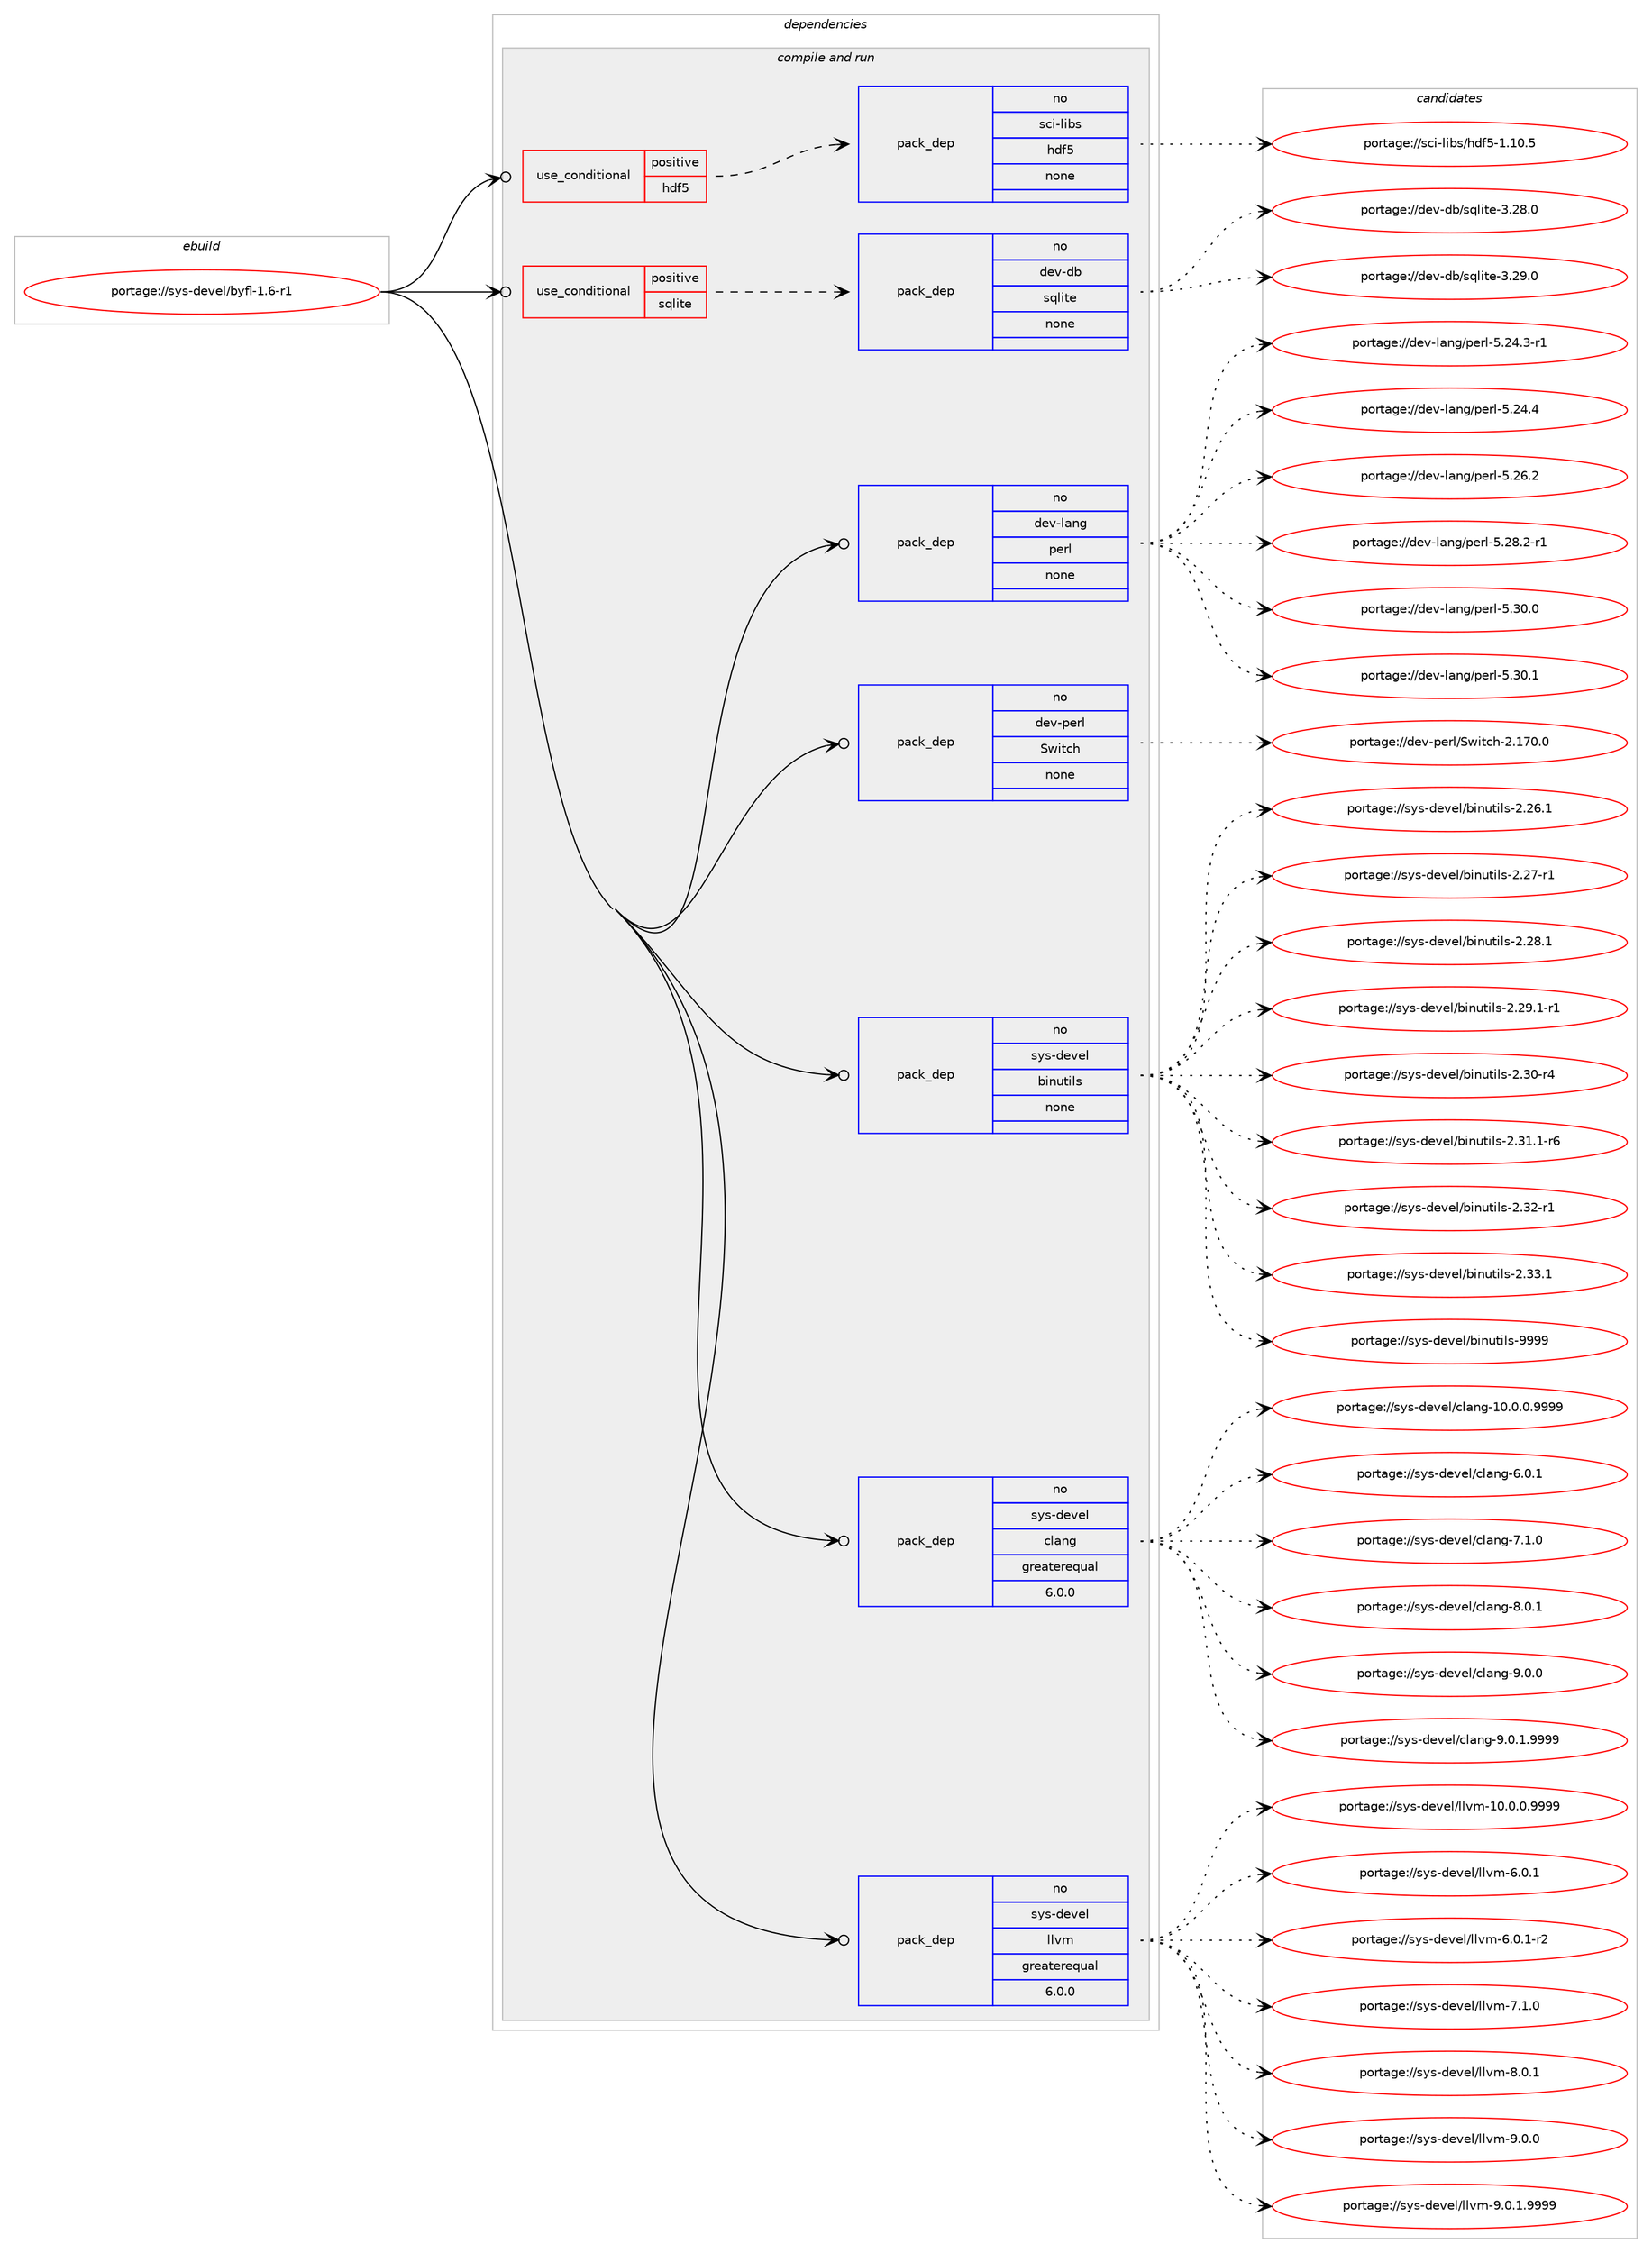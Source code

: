 digraph prolog {

# *************
# Graph options
# *************

newrank=true;
concentrate=true;
compound=true;
graph [rankdir=LR,fontname=Helvetica,fontsize=10,ranksep=1.5];#, ranksep=2.5, nodesep=0.2];
edge  [arrowhead=vee];
node  [fontname=Helvetica,fontsize=10];

# **********
# The ebuild
# **********

subgraph cluster_leftcol {
color=gray;
rank=same;
label=<<i>ebuild</i>>;
id [label="portage://sys-devel/byfl-1.6-r1", color=red, width=4, href="../sys-devel/byfl-1.6-r1.svg"];
}

# ****************
# The dependencies
# ****************

subgraph cluster_midcol {
color=gray;
label=<<i>dependencies</i>>;
subgraph cluster_compile {
fillcolor="#eeeeee";
style=filled;
label=<<i>compile</i>>;
}
subgraph cluster_compileandrun {
fillcolor="#eeeeee";
style=filled;
label=<<i>compile and run</i>>;
subgraph cond102182 {
dependency421907 [label=<<TABLE BORDER="0" CELLBORDER="1" CELLSPACING="0" CELLPADDING="4"><TR><TD ROWSPAN="3" CELLPADDING="10">use_conditional</TD></TR><TR><TD>positive</TD></TR><TR><TD>hdf5</TD></TR></TABLE>>, shape=none, color=red];
subgraph pack312679 {
dependency421908 [label=<<TABLE BORDER="0" CELLBORDER="1" CELLSPACING="0" CELLPADDING="4" WIDTH="220"><TR><TD ROWSPAN="6" CELLPADDING="30">pack_dep</TD></TR><TR><TD WIDTH="110">no</TD></TR><TR><TD>sci-libs</TD></TR><TR><TD>hdf5</TD></TR><TR><TD>none</TD></TR><TR><TD></TD></TR></TABLE>>, shape=none, color=blue];
}
dependency421907:e -> dependency421908:w [weight=20,style="dashed",arrowhead="vee"];
}
id:e -> dependency421907:w [weight=20,style="solid",arrowhead="odotvee"];
subgraph cond102183 {
dependency421909 [label=<<TABLE BORDER="0" CELLBORDER="1" CELLSPACING="0" CELLPADDING="4"><TR><TD ROWSPAN="3" CELLPADDING="10">use_conditional</TD></TR><TR><TD>positive</TD></TR><TR><TD>sqlite</TD></TR></TABLE>>, shape=none, color=red];
subgraph pack312680 {
dependency421910 [label=<<TABLE BORDER="0" CELLBORDER="1" CELLSPACING="0" CELLPADDING="4" WIDTH="220"><TR><TD ROWSPAN="6" CELLPADDING="30">pack_dep</TD></TR><TR><TD WIDTH="110">no</TD></TR><TR><TD>dev-db</TD></TR><TR><TD>sqlite</TD></TR><TR><TD>none</TD></TR><TR><TD></TD></TR></TABLE>>, shape=none, color=blue];
}
dependency421909:e -> dependency421910:w [weight=20,style="dashed",arrowhead="vee"];
}
id:e -> dependency421909:w [weight=20,style="solid",arrowhead="odotvee"];
subgraph pack312681 {
dependency421911 [label=<<TABLE BORDER="0" CELLBORDER="1" CELLSPACING="0" CELLPADDING="4" WIDTH="220"><TR><TD ROWSPAN="6" CELLPADDING="30">pack_dep</TD></TR><TR><TD WIDTH="110">no</TD></TR><TR><TD>dev-lang</TD></TR><TR><TD>perl</TD></TR><TR><TD>none</TD></TR><TR><TD></TD></TR></TABLE>>, shape=none, color=blue];
}
id:e -> dependency421911:w [weight=20,style="solid",arrowhead="odotvee"];
subgraph pack312682 {
dependency421912 [label=<<TABLE BORDER="0" CELLBORDER="1" CELLSPACING="0" CELLPADDING="4" WIDTH="220"><TR><TD ROWSPAN="6" CELLPADDING="30">pack_dep</TD></TR><TR><TD WIDTH="110">no</TD></TR><TR><TD>dev-perl</TD></TR><TR><TD>Switch</TD></TR><TR><TD>none</TD></TR><TR><TD></TD></TR></TABLE>>, shape=none, color=blue];
}
id:e -> dependency421912:w [weight=20,style="solid",arrowhead="odotvee"];
subgraph pack312683 {
dependency421913 [label=<<TABLE BORDER="0" CELLBORDER="1" CELLSPACING="0" CELLPADDING="4" WIDTH="220"><TR><TD ROWSPAN="6" CELLPADDING="30">pack_dep</TD></TR><TR><TD WIDTH="110">no</TD></TR><TR><TD>sys-devel</TD></TR><TR><TD>binutils</TD></TR><TR><TD>none</TD></TR><TR><TD></TD></TR></TABLE>>, shape=none, color=blue];
}
id:e -> dependency421913:w [weight=20,style="solid",arrowhead="odotvee"];
subgraph pack312684 {
dependency421914 [label=<<TABLE BORDER="0" CELLBORDER="1" CELLSPACING="0" CELLPADDING="4" WIDTH="220"><TR><TD ROWSPAN="6" CELLPADDING="30">pack_dep</TD></TR><TR><TD WIDTH="110">no</TD></TR><TR><TD>sys-devel</TD></TR><TR><TD>clang</TD></TR><TR><TD>greaterequal</TD></TR><TR><TD>6.0.0</TD></TR></TABLE>>, shape=none, color=blue];
}
id:e -> dependency421914:w [weight=20,style="solid",arrowhead="odotvee"];
subgraph pack312685 {
dependency421915 [label=<<TABLE BORDER="0" CELLBORDER="1" CELLSPACING="0" CELLPADDING="4" WIDTH="220"><TR><TD ROWSPAN="6" CELLPADDING="30">pack_dep</TD></TR><TR><TD WIDTH="110">no</TD></TR><TR><TD>sys-devel</TD></TR><TR><TD>llvm</TD></TR><TR><TD>greaterequal</TD></TR><TR><TD>6.0.0</TD></TR></TABLE>>, shape=none, color=blue];
}
id:e -> dependency421915:w [weight=20,style="solid",arrowhead="odotvee"];
}
subgraph cluster_run {
fillcolor="#eeeeee";
style=filled;
label=<<i>run</i>>;
}
}

# **************
# The candidates
# **************

subgraph cluster_choices {
rank=same;
color=gray;
label=<<i>candidates</i>>;

subgraph choice312679 {
color=black;
nodesep=1;
choiceportage115991054510810598115471041001025345494649484653 [label="portage://sci-libs/hdf5-1.10.5", color=red, width=4,href="../sci-libs/hdf5-1.10.5.svg"];
dependency421908:e -> choiceportage115991054510810598115471041001025345494649484653:w [style=dotted,weight="100"];
}
subgraph choice312680 {
color=black;
nodesep=1;
choiceportage10010111845100984711511310810511610145514650564648 [label="portage://dev-db/sqlite-3.28.0", color=red, width=4,href="../dev-db/sqlite-3.28.0.svg"];
choiceportage10010111845100984711511310810511610145514650574648 [label="portage://dev-db/sqlite-3.29.0", color=red, width=4,href="../dev-db/sqlite-3.29.0.svg"];
dependency421910:e -> choiceportage10010111845100984711511310810511610145514650564648:w [style=dotted,weight="100"];
dependency421910:e -> choiceportage10010111845100984711511310810511610145514650574648:w [style=dotted,weight="100"];
}
subgraph choice312681 {
color=black;
nodesep=1;
choiceportage100101118451089711010347112101114108455346505246514511449 [label="portage://dev-lang/perl-5.24.3-r1", color=red, width=4,href="../dev-lang/perl-5.24.3-r1.svg"];
choiceportage10010111845108971101034711210111410845534650524652 [label="portage://dev-lang/perl-5.24.4", color=red, width=4,href="../dev-lang/perl-5.24.4.svg"];
choiceportage10010111845108971101034711210111410845534650544650 [label="portage://dev-lang/perl-5.26.2", color=red, width=4,href="../dev-lang/perl-5.26.2.svg"];
choiceportage100101118451089711010347112101114108455346505646504511449 [label="portage://dev-lang/perl-5.28.2-r1", color=red, width=4,href="../dev-lang/perl-5.28.2-r1.svg"];
choiceportage10010111845108971101034711210111410845534651484648 [label="portage://dev-lang/perl-5.30.0", color=red, width=4,href="../dev-lang/perl-5.30.0.svg"];
choiceportage10010111845108971101034711210111410845534651484649 [label="portage://dev-lang/perl-5.30.1", color=red, width=4,href="../dev-lang/perl-5.30.1.svg"];
dependency421911:e -> choiceportage100101118451089711010347112101114108455346505246514511449:w [style=dotted,weight="100"];
dependency421911:e -> choiceportage10010111845108971101034711210111410845534650524652:w [style=dotted,weight="100"];
dependency421911:e -> choiceportage10010111845108971101034711210111410845534650544650:w [style=dotted,weight="100"];
dependency421911:e -> choiceportage100101118451089711010347112101114108455346505646504511449:w [style=dotted,weight="100"];
dependency421911:e -> choiceportage10010111845108971101034711210111410845534651484648:w [style=dotted,weight="100"];
dependency421911:e -> choiceportage10010111845108971101034711210111410845534651484649:w [style=dotted,weight="100"];
}
subgraph choice312682 {
color=black;
nodesep=1;
choiceportage100101118451121011141084783119105116991044550464955484648 [label="portage://dev-perl/Switch-2.170.0", color=red, width=4,href="../dev-perl/Switch-2.170.0.svg"];
dependency421912:e -> choiceportage100101118451121011141084783119105116991044550464955484648:w [style=dotted,weight="100"];
}
subgraph choice312683 {
color=black;
nodesep=1;
choiceportage11512111545100101118101108479810511011711610510811545504650544649 [label="portage://sys-devel/binutils-2.26.1", color=red, width=4,href="../sys-devel/binutils-2.26.1.svg"];
choiceportage11512111545100101118101108479810511011711610510811545504650554511449 [label="portage://sys-devel/binutils-2.27-r1", color=red, width=4,href="../sys-devel/binutils-2.27-r1.svg"];
choiceportage11512111545100101118101108479810511011711610510811545504650564649 [label="portage://sys-devel/binutils-2.28.1", color=red, width=4,href="../sys-devel/binutils-2.28.1.svg"];
choiceportage115121115451001011181011084798105110117116105108115455046505746494511449 [label="portage://sys-devel/binutils-2.29.1-r1", color=red, width=4,href="../sys-devel/binutils-2.29.1-r1.svg"];
choiceportage11512111545100101118101108479810511011711610510811545504651484511452 [label="portage://sys-devel/binutils-2.30-r4", color=red, width=4,href="../sys-devel/binutils-2.30-r4.svg"];
choiceportage115121115451001011181011084798105110117116105108115455046514946494511454 [label="portage://sys-devel/binutils-2.31.1-r6", color=red, width=4,href="../sys-devel/binutils-2.31.1-r6.svg"];
choiceportage11512111545100101118101108479810511011711610510811545504651504511449 [label="portage://sys-devel/binutils-2.32-r1", color=red, width=4,href="../sys-devel/binutils-2.32-r1.svg"];
choiceportage11512111545100101118101108479810511011711610510811545504651514649 [label="portage://sys-devel/binutils-2.33.1", color=red, width=4,href="../sys-devel/binutils-2.33.1.svg"];
choiceportage1151211154510010111810110847981051101171161051081154557575757 [label="portage://sys-devel/binutils-9999", color=red, width=4,href="../sys-devel/binutils-9999.svg"];
dependency421913:e -> choiceportage11512111545100101118101108479810511011711610510811545504650544649:w [style=dotted,weight="100"];
dependency421913:e -> choiceportage11512111545100101118101108479810511011711610510811545504650554511449:w [style=dotted,weight="100"];
dependency421913:e -> choiceportage11512111545100101118101108479810511011711610510811545504650564649:w [style=dotted,weight="100"];
dependency421913:e -> choiceportage115121115451001011181011084798105110117116105108115455046505746494511449:w [style=dotted,weight="100"];
dependency421913:e -> choiceportage11512111545100101118101108479810511011711610510811545504651484511452:w [style=dotted,weight="100"];
dependency421913:e -> choiceportage115121115451001011181011084798105110117116105108115455046514946494511454:w [style=dotted,weight="100"];
dependency421913:e -> choiceportage11512111545100101118101108479810511011711610510811545504651504511449:w [style=dotted,weight="100"];
dependency421913:e -> choiceportage11512111545100101118101108479810511011711610510811545504651514649:w [style=dotted,weight="100"];
dependency421913:e -> choiceportage1151211154510010111810110847981051101171161051081154557575757:w [style=dotted,weight="100"];
}
subgraph choice312684 {
color=black;
nodesep=1;
choiceportage11512111545100101118101108479910897110103454948464846484657575757 [label="portage://sys-devel/clang-10.0.0.9999", color=red, width=4,href="../sys-devel/clang-10.0.0.9999.svg"];
choiceportage11512111545100101118101108479910897110103455446484649 [label="portage://sys-devel/clang-6.0.1", color=red, width=4,href="../sys-devel/clang-6.0.1.svg"];
choiceportage11512111545100101118101108479910897110103455546494648 [label="portage://sys-devel/clang-7.1.0", color=red, width=4,href="../sys-devel/clang-7.1.0.svg"];
choiceportage11512111545100101118101108479910897110103455646484649 [label="portage://sys-devel/clang-8.0.1", color=red, width=4,href="../sys-devel/clang-8.0.1.svg"];
choiceportage11512111545100101118101108479910897110103455746484648 [label="portage://sys-devel/clang-9.0.0", color=red, width=4,href="../sys-devel/clang-9.0.0.svg"];
choiceportage115121115451001011181011084799108971101034557464846494657575757 [label="portage://sys-devel/clang-9.0.1.9999", color=red, width=4,href="../sys-devel/clang-9.0.1.9999.svg"];
dependency421914:e -> choiceportage11512111545100101118101108479910897110103454948464846484657575757:w [style=dotted,weight="100"];
dependency421914:e -> choiceportage11512111545100101118101108479910897110103455446484649:w [style=dotted,weight="100"];
dependency421914:e -> choiceportage11512111545100101118101108479910897110103455546494648:w [style=dotted,weight="100"];
dependency421914:e -> choiceportage11512111545100101118101108479910897110103455646484649:w [style=dotted,weight="100"];
dependency421914:e -> choiceportage11512111545100101118101108479910897110103455746484648:w [style=dotted,weight="100"];
dependency421914:e -> choiceportage115121115451001011181011084799108971101034557464846494657575757:w [style=dotted,weight="100"];
}
subgraph choice312685 {
color=black;
nodesep=1;
choiceportage1151211154510010111810110847108108118109454948464846484657575757 [label="portage://sys-devel/llvm-10.0.0.9999", color=red, width=4,href="../sys-devel/llvm-10.0.0.9999.svg"];
choiceportage1151211154510010111810110847108108118109455446484649 [label="portage://sys-devel/llvm-6.0.1", color=red, width=4,href="../sys-devel/llvm-6.0.1.svg"];
choiceportage11512111545100101118101108471081081181094554464846494511450 [label="portage://sys-devel/llvm-6.0.1-r2", color=red, width=4,href="../sys-devel/llvm-6.0.1-r2.svg"];
choiceportage1151211154510010111810110847108108118109455546494648 [label="portage://sys-devel/llvm-7.1.0", color=red, width=4,href="../sys-devel/llvm-7.1.0.svg"];
choiceportage1151211154510010111810110847108108118109455646484649 [label="portage://sys-devel/llvm-8.0.1", color=red, width=4,href="../sys-devel/llvm-8.0.1.svg"];
choiceportage1151211154510010111810110847108108118109455746484648 [label="portage://sys-devel/llvm-9.0.0", color=red, width=4,href="../sys-devel/llvm-9.0.0.svg"];
choiceportage11512111545100101118101108471081081181094557464846494657575757 [label="portage://sys-devel/llvm-9.0.1.9999", color=red, width=4,href="../sys-devel/llvm-9.0.1.9999.svg"];
dependency421915:e -> choiceportage1151211154510010111810110847108108118109454948464846484657575757:w [style=dotted,weight="100"];
dependency421915:e -> choiceportage1151211154510010111810110847108108118109455446484649:w [style=dotted,weight="100"];
dependency421915:e -> choiceportage11512111545100101118101108471081081181094554464846494511450:w [style=dotted,weight="100"];
dependency421915:e -> choiceportage1151211154510010111810110847108108118109455546494648:w [style=dotted,weight="100"];
dependency421915:e -> choiceportage1151211154510010111810110847108108118109455646484649:w [style=dotted,weight="100"];
dependency421915:e -> choiceportage1151211154510010111810110847108108118109455746484648:w [style=dotted,weight="100"];
dependency421915:e -> choiceportage11512111545100101118101108471081081181094557464846494657575757:w [style=dotted,weight="100"];
}
}

}

